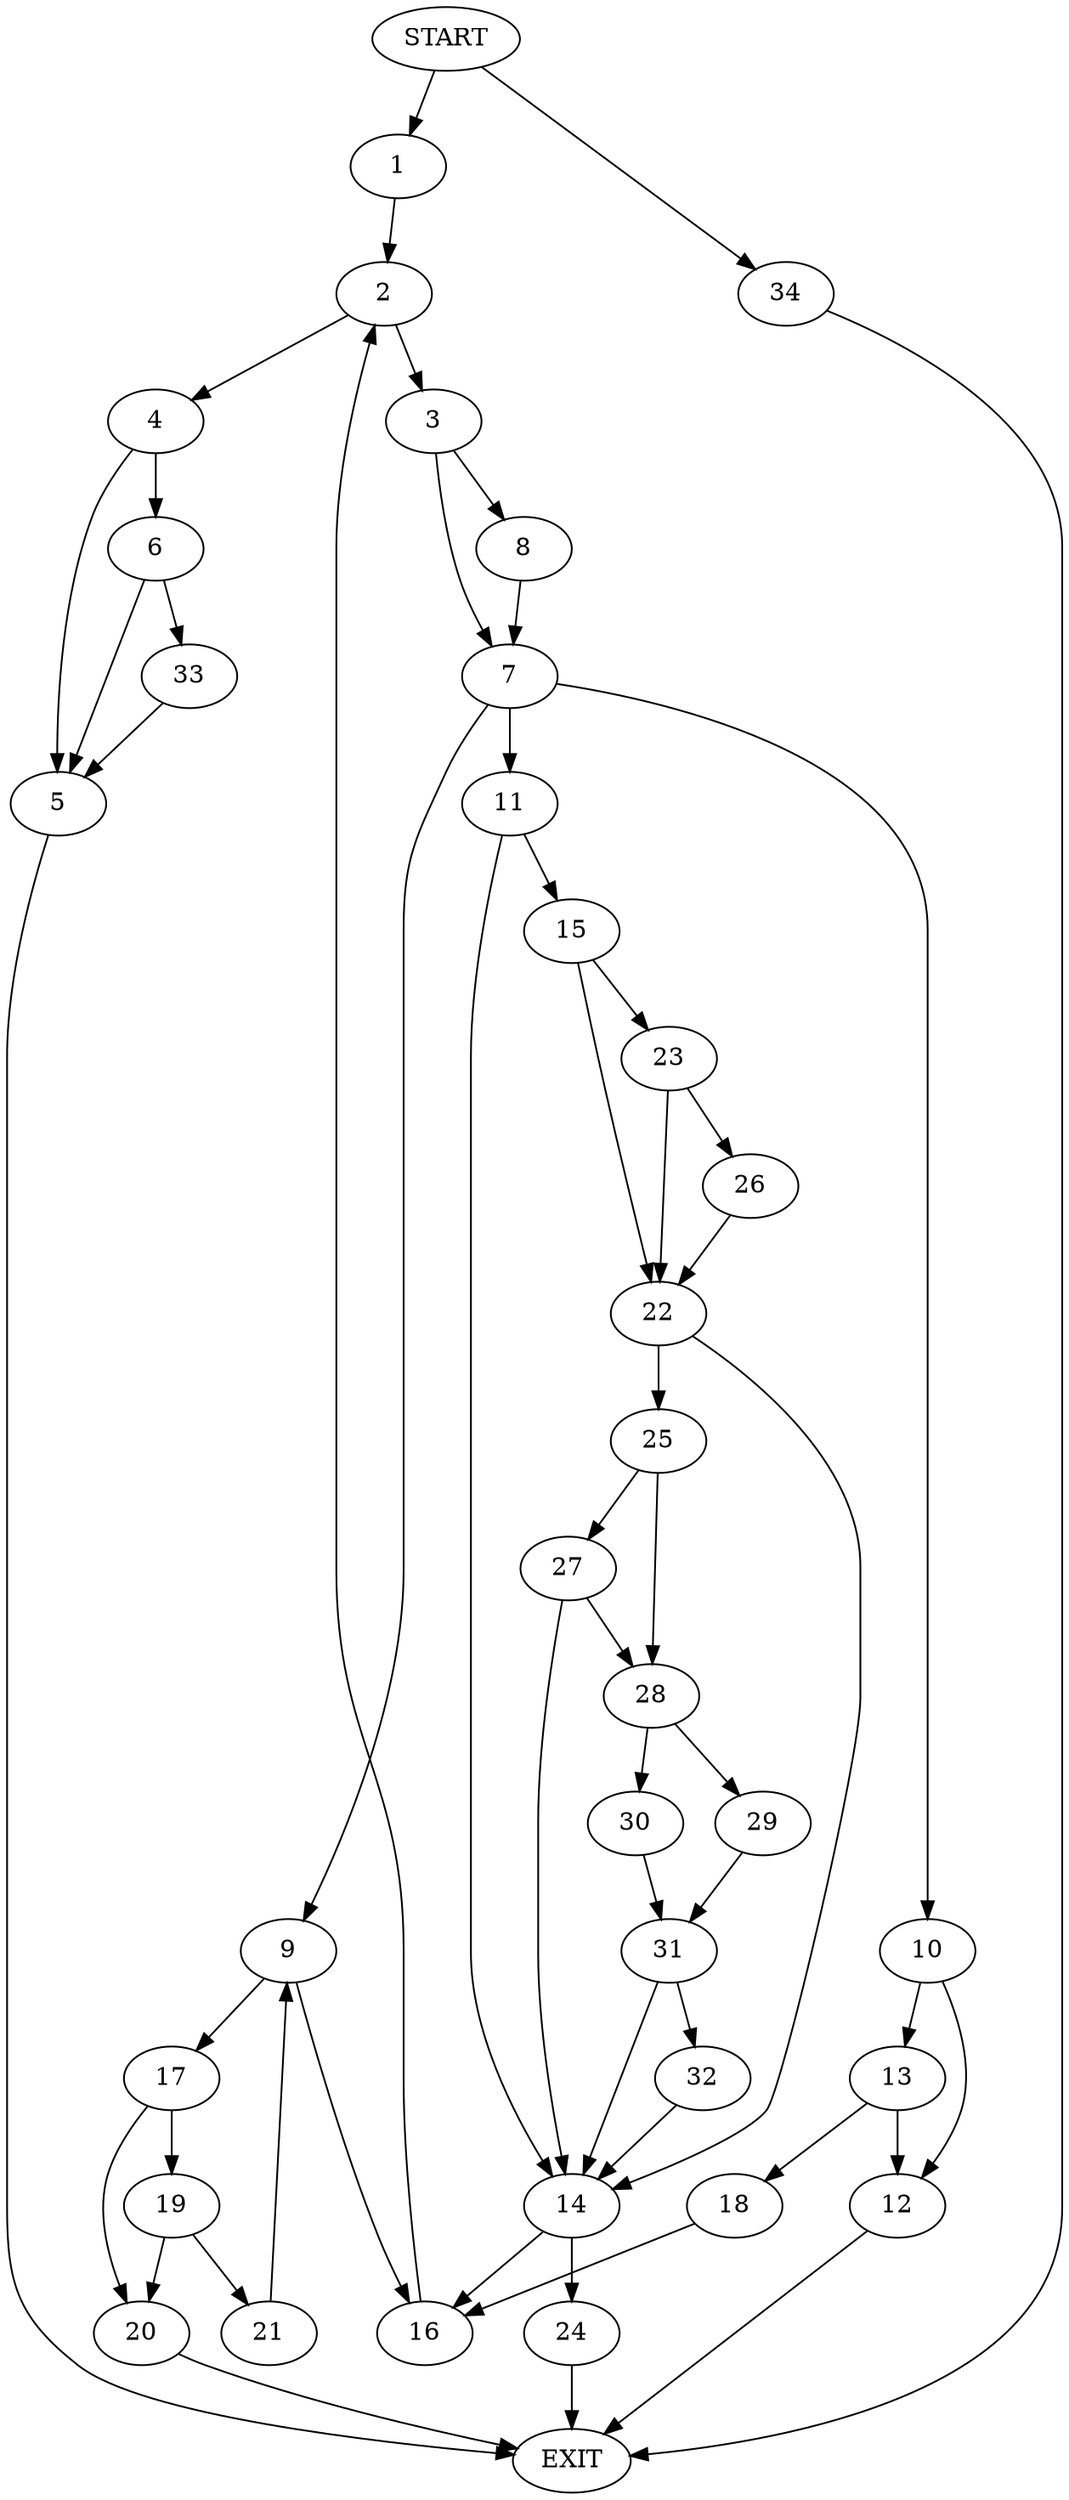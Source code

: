 digraph {
0 [label="START"]
35 [label="EXIT"]
0 -> 1
1 -> 2
2 -> 3
2 -> 4
4 -> 5
4 -> 6
3 -> 7
3 -> 8
7 -> 9
7 -> 10
7 -> 11
8 -> 7
10 -> 12
10 -> 13
11 -> 14
11 -> 15
9 -> 16
9 -> 17
12 -> 35
13 -> 12
13 -> 18
18 -> 16
16 -> 2
17 -> 19
17 -> 20
20 -> 35
19 -> 21
19 -> 20
21 -> 9
15 -> 22
15 -> 23
14 -> 16
14 -> 24
22 -> 14
22 -> 25
23 -> 22
23 -> 26
26 -> 22
25 -> 27
25 -> 28
27 -> 28
27 -> 14
28 -> 29
28 -> 30
29 -> 31
30 -> 31
31 -> 14
31 -> 32
32 -> 14
24 -> 35
5 -> 35
6 -> 5
6 -> 33
33 -> 5
0 -> 34
34 -> 35
}
